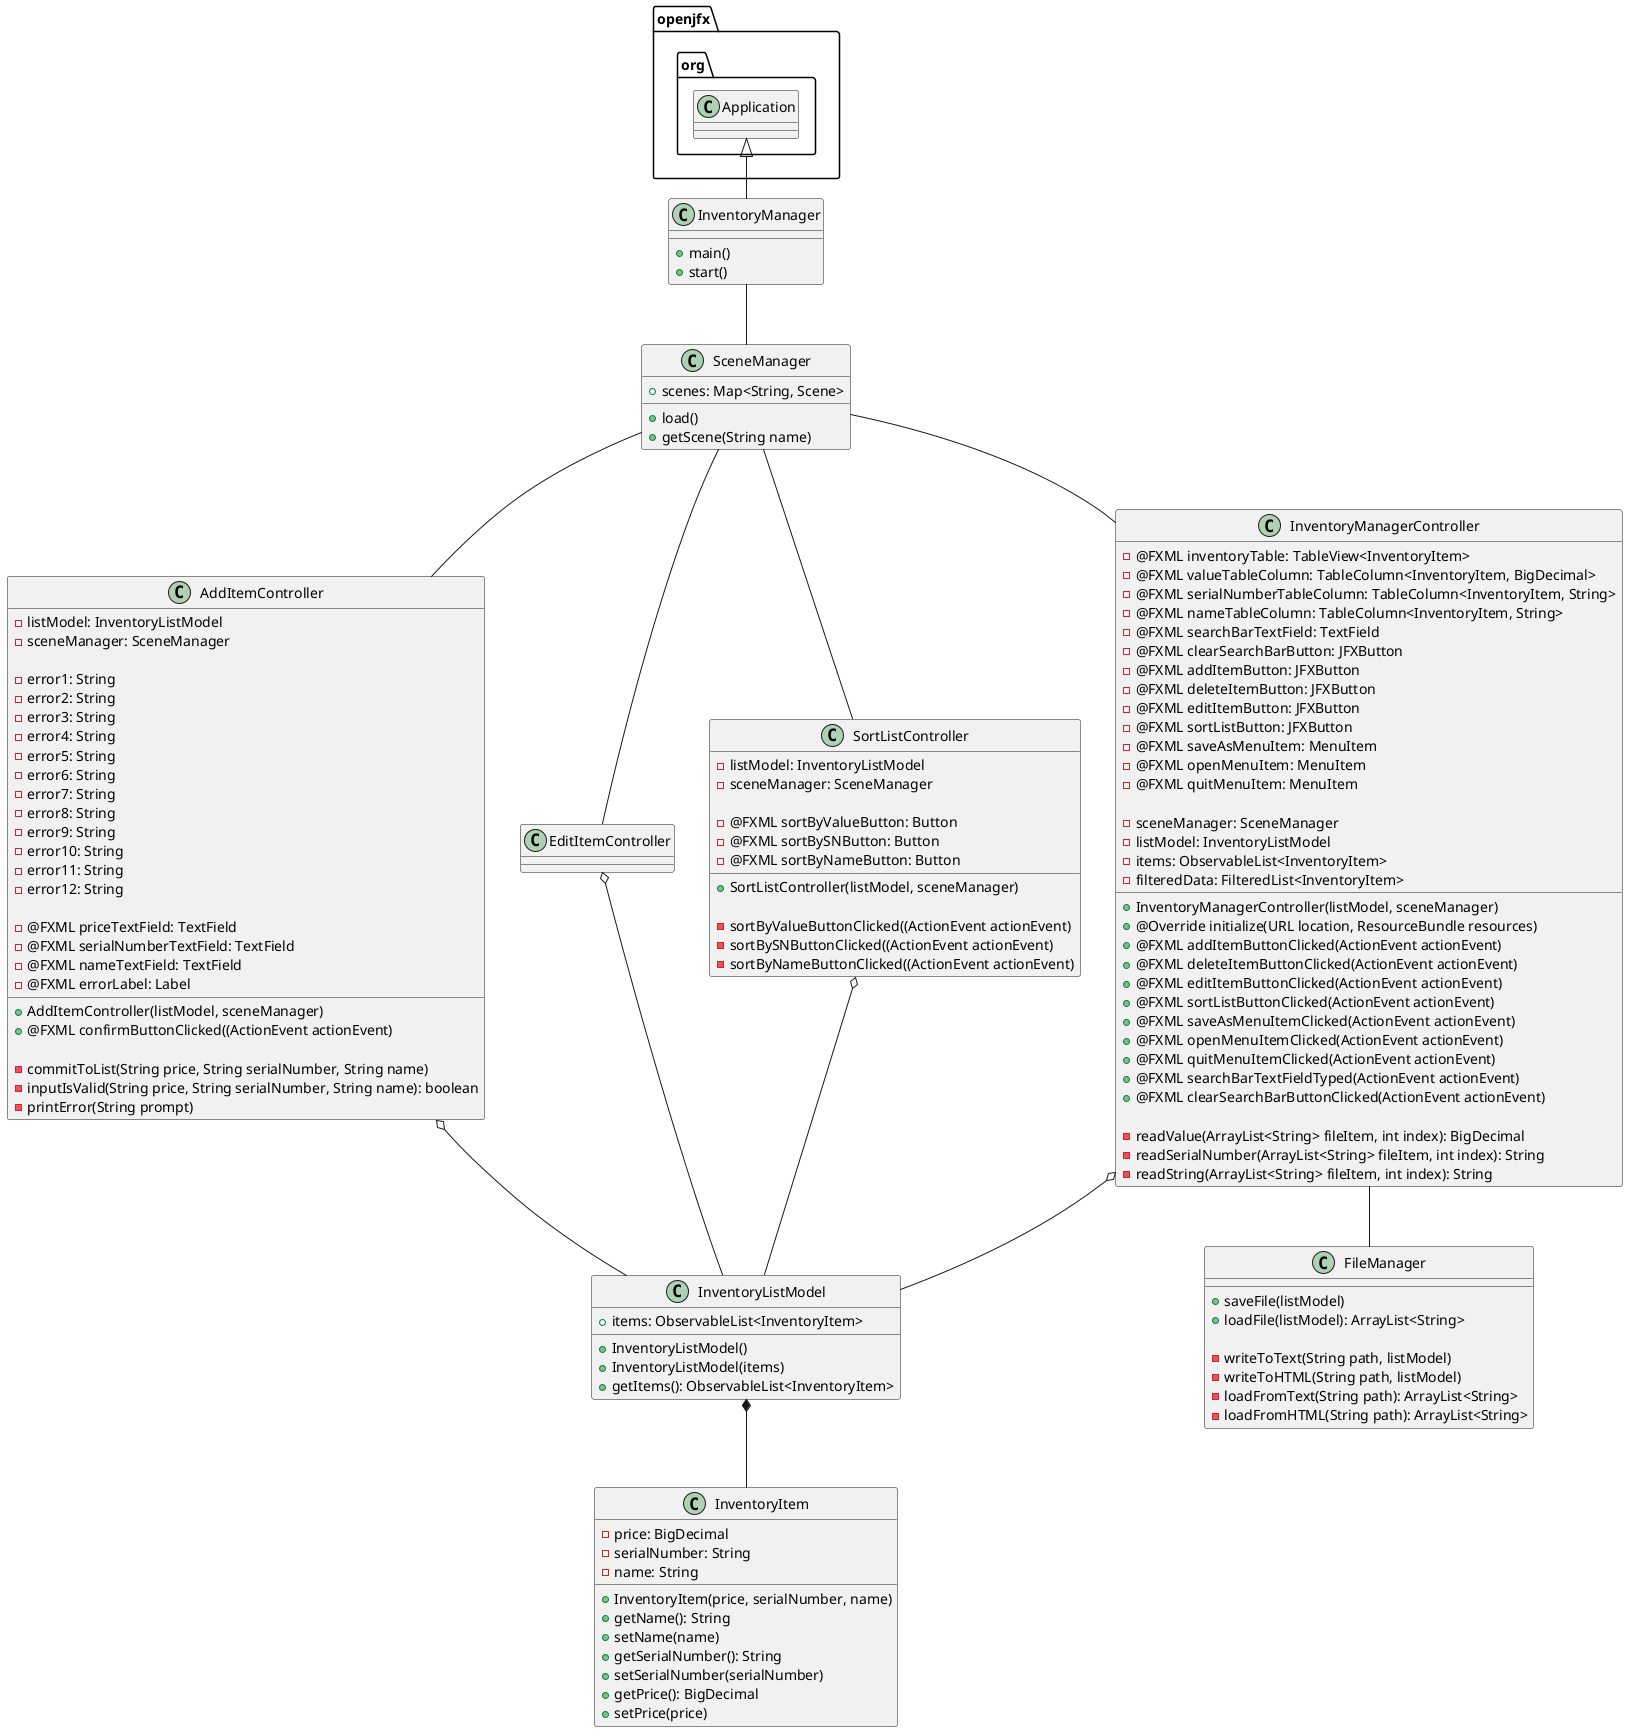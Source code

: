 @startuml

class InventoryManager {
    + main()
    + start()
}

class SceneManager {
    + scenes: Map<String, Scene>

    + load()
    + getScene(String name)
}

class InventoryManagerController {
    - @FXML inventoryTable: TableView<InventoryItem>
    - @FXML valueTableColumn: TableColumn<InventoryItem, BigDecimal>
    - @FXML serialNumberTableColumn: TableColumn<InventoryItem, String>
    - @FXML nameTableColumn: TableColumn<InventoryItem, String>
    - @FXML searchBarTextField: TextField
    - @FXML clearSearchBarButton: JFXButton
    - @FXML addItemButton: JFXButton
    - @FXML deleteItemButton: JFXButton
    - @FXML editItemButton: JFXButton
    - @FXML sortListButton: JFXButton
    - @FXML saveAsMenuItem: MenuItem
    - @FXML openMenuItem: MenuItem
    - @FXML quitMenuItem: MenuItem

    - sceneManager: SceneManager
    - listModel: InventoryListModel
    - items: ObservableList<InventoryItem>
    'ToDo fix the search method
    - filteredData: FilteredList<InventoryItem>

    + InventoryManagerController(listModel, sceneManager)
    + @Override initialize(URL location, ResourceBundle resources)
    + @FXML addItemButtonClicked(ActionEvent actionEvent)
    + @FXML deleteItemButtonClicked(ActionEvent actionEvent)
    ' ToDo make an edit method that works
    + @FXML editItemButtonClicked(ActionEvent actionEvent)
    + @FXML sortListButtonClicked(ActionEvent actionEvent)
    + @FXML saveAsMenuItemClicked(ActionEvent actionEvent)
    + @FXML openMenuItemClicked(ActionEvent actionEvent)
    + @FXML quitMenuItemClicked(ActionEvent actionEvent)
    ' ToDo needs different EventHandler (SceneBuilder?)
    + @FXML searchBarTextFieldTyped(ActionEvent actionEvent)
    + @FXML clearSearchBarButtonClicked(ActionEvent actionEvent)

    - readValue(ArrayList<String> fileItem, int index): BigDecimal
    - readSerialNumber(ArrayList<String> fileItem, int index): String
    - readString(ArrayList<String> fileItem, int index): String
}

class InventoryListModel {
    + items: ObservableList<InventoryItem>

    + InventoryListModel()
    + InventoryListModel(items)
    + getItems(): ObservableList<InventoryItem>
}

class InventoryItem {
    - price: BigDecimal
    - serialNumber: String
    - name: String

    + InventoryItem(price, serialNumber, name)
    + getName(): String
    + setName(name)
    + getSerialNumber(): String
    + setSerialNumber(serialNumber)
    + getPrice(): BigDecimal
    + setPrice(price)
}

class AddItemController {
    - listModel: InventoryListModel
    - sceneManager: SceneManager

    - error1: String
    - error2: String
    - error3: String
    - error4: String
    - error5: String
    - error6: String
    - error7: String
    - error8: String
    - error9: String
    - error10: String
    - error11: String
    - error12: String

    - @FXML priceTextField: TextField
    - @FXML serialNumberTextField: TextField
    - @FXML nameTextField: TextField
    - @FXML errorLabel: Label

    + AddItemController(listModel, sceneManager)
    + @FXML confirmButtonClicked((ActionEvent actionEvent)

    - commitToList(String price, String serialNumber, String name)
    - inputIsValid(String price, String serialNumber, String name): boolean
    - printError(String prompt)
}

class EditItemController {
    'ToDo get EditItemController working first
}

class SortListController {
    - listModel: InventoryListModel
    - sceneManager: SceneManager

    - @FXML sortByValueButton: Button
    - @FXML sortBySNButton: Button
    - @FXML sortByNameButton: Button

    + SortListController(listModel, sceneManager)

    - sortByValueButtonClicked((ActionEvent actionEvent)
    - sortBySNButtonClicked((ActionEvent actionEvent)
    - sortByNameButtonClicked((ActionEvent actionEvent)
}

class FileManager {
    + saveFile(listModel)
    + loadFile(listModel): ArrayList<String>

    - writeToText(String path, listModel)
    - writeToHTML(String path, listModel)
    - loadFromText(String path): ArrayList<String>
    - loadFromHTML(String path): ArrayList<String>
}

openjfx.org.Application <|-- InventoryManager
InventoryManager -- SceneManager
SceneManager -- InventoryManagerController
SceneManager -- AddItemController
SceneManager -- EditItemController
SceneManager -- SortListController
InventoryManagerController o-- InventoryListModel
InventoryManagerController -- FileManager
AddItemController o-- InventoryListModel
EditItemController o-- InventoryListModel
SortListController o-- InventoryListModel
InventoryListModel *== InventoryItem
@enduml